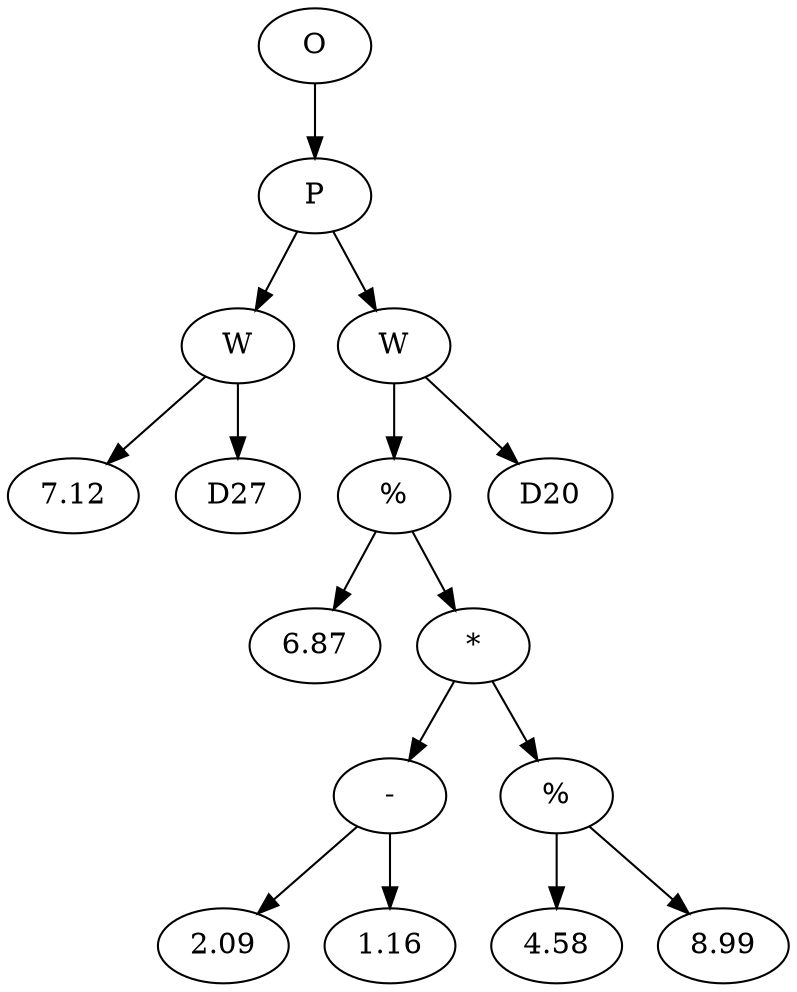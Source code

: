 // Tree
digraph {
	5810932 [label=O]
	5810933 [label=P]
	5810932 -> 5810933
	5810934 [label=W]
	5810933 -> 5810934
	5810935 [label=7.12]
	5810934 -> 5810935
	5810936 [label=D27]
	5810934 -> 5810936
	5810937 [label=W]
	5810933 -> 5810937
	5810938 [label="%"]
	5810937 -> 5810938
	5810939 [label=6.87]
	5810938 -> 5810939
	5810940 [label="*"]
	5810938 -> 5810940
	5810941 [label="-"]
	5810940 -> 5810941
	5810942 [label=2.09]
	5810941 -> 5810942
	5810943 [label=1.16]
	5810941 -> 5810943
	5810944 [label="%"]
	5810940 -> 5810944
	5810945 [label=4.58]
	5810944 -> 5810945
	5810946 [label=8.99]
	5810944 -> 5810946
	5810947 [label=D20]
	5810937 -> 5810947
}

